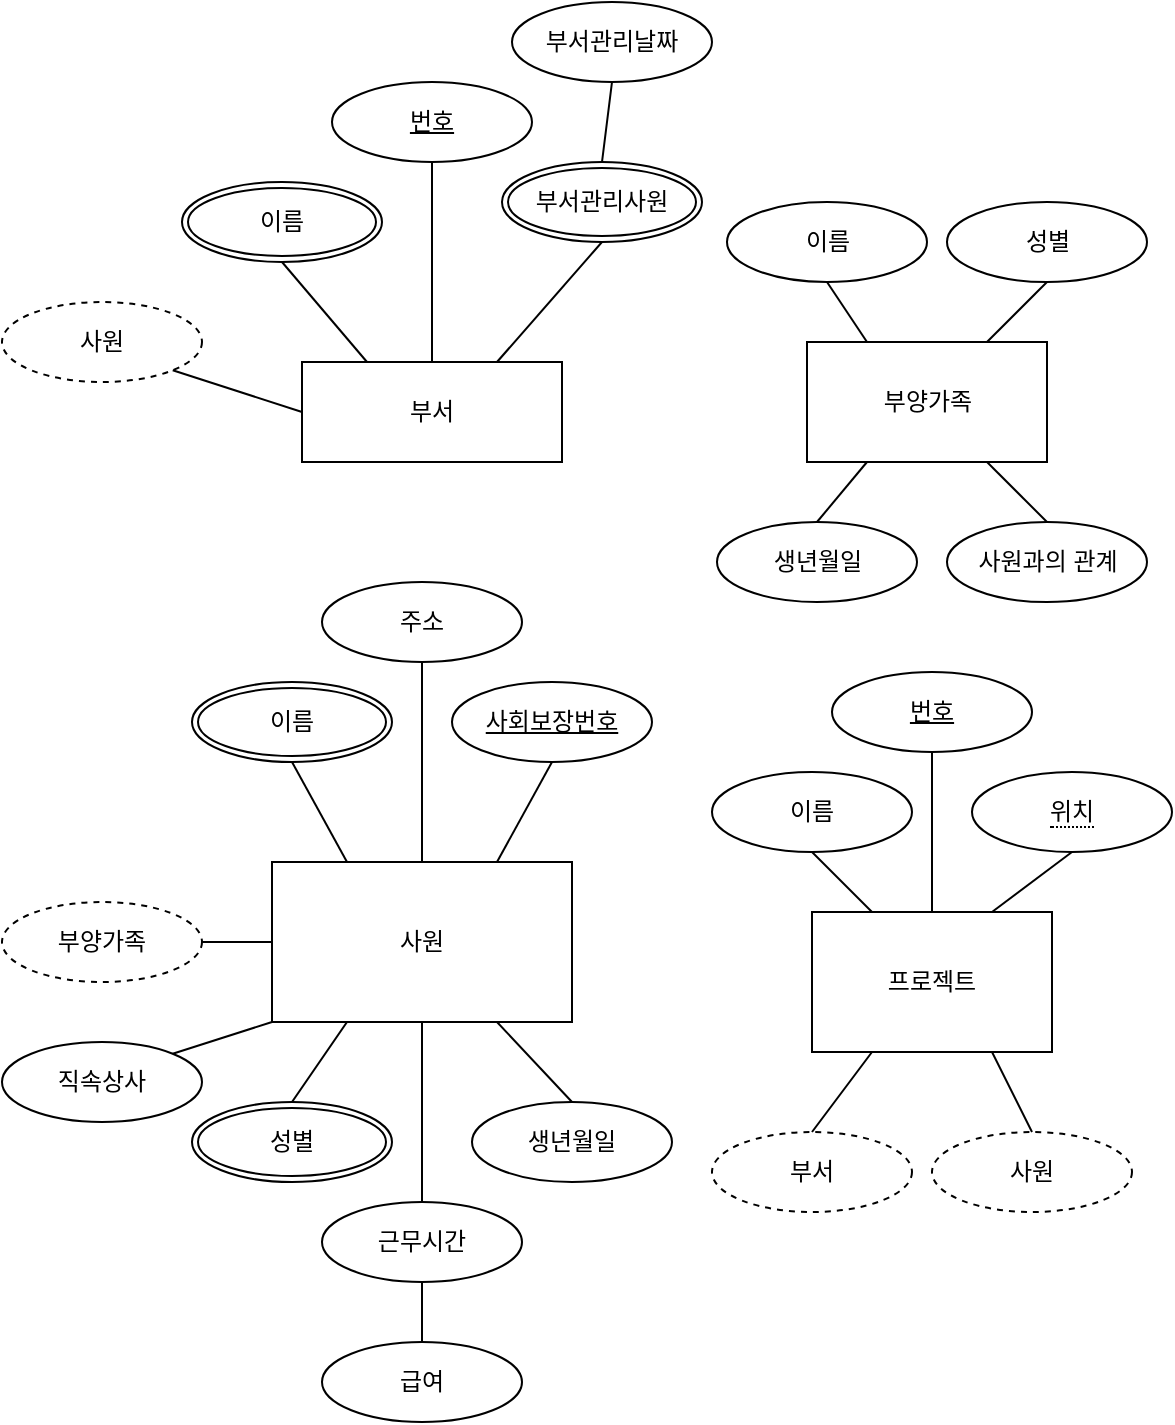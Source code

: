 <mxfile version="22.0.8" type="github">
  <diagram id="R2lEEEUBdFMjLlhIrx00" name="Page-1">
    <mxGraphModel dx="474" dy="802" grid="1" gridSize="10" guides="1" tooltips="1" connect="1" arrows="1" fold="1" page="1" pageScale="1" pageWidth="850" pageHeight="1100" math="0" shadow="0" extFonts="Permanent Marker^https://fonts.googleapis.com/css?family=Permanent+Marker">
      <root>
        <mxCell id="0" />
        <mxCell id="1" parent="0" />
        <mxCell id="hG1dylvP7buVrRpwW4BG-3" value="부서" style="rounded=0;whiteSpace=wrap;html=1;" vertex="1" parent="1">
          <mxGeometry x="340" y="300" width="130" height="50" as="geometry" />
        </mxCell>
        <mxCell id="hG1dylvP7buVrRpwW4BG-4" value="부양가족" style="rounded=0;whiteSpace=wrap;html=1;" vertex="1" parent="1">
          <mxGeometry x="592.5" y="290" width="120" height="60" as="geometry" />
        </mxCell>
        <mxCell id="hG1dylvP7buVrRpwW4BG-5" value="프로젝트" style="rounded=0;whiteSpace=wrap;html=1;" vertex="1" parent="1">
          <mxGeometry x="595" y="575" width="120" height="70" as="geometry" />
        </mxCell>
        <mxCell id="hG1dylvP7buVrRpwW4BG-6" value="사원" style="rounded=0;whiteSpace=wrap;html=1;" vertex="1" parent="1">
          <mxGeometry x="325" y="550" width="150" height="80" as="geometry" />
        </mxCell>
        <mxCell id="hG1dylvP7buVrRpwW4BG-14" value="부서관리사원" style="ellipse;shape=doubleEllipse;margin=3;whiteSpace=wrap;html=1;align=center;" vertex="1" parent="1">
          <mxGeometry x="440" y="200" width="100" height="40" as="geometry" />
        </mxCell>
        <mxCell id="hG1dylvP7buVrRpwW4BG-15" value="이름" style="ellipse;shape=doubleEllipse;margin=3;whiteSpace=wrap;html=1;align=center;" vertex="1" parent="1">
          <mxGeometry x="280" y="210" width="100" height="40" as="geometry" />
        </mxCell>
        <mxCell id="hG1dylvP7buVrRpwW4BG-16" value="번호" style="ellipse;whiteSpace=wrap;html=1;align=center;fontStyle=4;" vertex="1" parent="1">
          <mxGeometry x="355" y="160" width="100" height="40" as="geometry" />
        </mxCell>
        <mxCell id="hG1dylvP7buVrRpwW4BG-17" value="사원" style="ellipse;whiteSpace=wrap;html=1;align=center;dashed=1;" vertex="1" parent="1">
          <mxGeometry x="190" y="270" width="100" height="40" as="geometry" />
        </mxCell>
        <mxCell id="hG1dylvP7buVrRpwW4BG-22" value="주소" style="ellipse;whiteSpace=wrap;html=1;align=center;" vertex="1" parent="1">
          <mxGeometry x="350" y="410" width="100" height="40" as="geometry" />
        </mxCell>
        <mxCell id="hG1dylvP7buVrRpwW4BG-23" value="급여" style="ellipse;whiteSpace=wrap;html=1;align=center;" vertex="1" parent="1">
          <mxGeometry x="350" y="790" width="100" height="40" as="geometry" />
        </mxCell>
        <mxCell id="hG1dylvP7buVrRpwW4BG-25" value="생년월일" style="ellipse;whiteSpace=wrap;html=1;align=center;" vertex="1" parent="1">
          <mxGeometry x="425" y="670" width="100" height="40" as="geometry" />
        </mxCell>
        <mxCell id="hG1dylvP7buVrRpwW4BG-26" value="사회보장번호" style="ellipse;whiteSpace=wrap;html=1;align=center;fontStyle=4;" vertex="1" parent="1">
          <mxGeometry x="415" y="460" width="100" height="40" as="geometry" />
        </mxCell>
        <mxCell id="hG1dylvP7buVrRpwW4BG-27" value="이름" style="ellipse;shape=doubleEllipse;margin=3;whiteSpace=wrap;html=1;align=center;" vertex="1" parent="1">
          <mxGeometry x="285" y="460" width="100" height="40" as="geometry" />
        </mxCell>
        <mxCell id="hG1dylvP7buVrRpwW4BG-28" value="성별" style="ellipse;shape=doubleEllipse;margin=3;whiteSpace=wrap;html=1;align=center;" vertex="1" parent="1">
          <mxGeometry x="285" y="670" width="100" height="40" as="geometry" />
        </mxCell>
        <mxCell id="hG1dylvP7buVrRpwW4BG-29" value="" style="endArrow=none;html=1;rounded=0;exitX=0.5;exitY=1;exitDx=0;exitDy=0;entryX=0.5;entryY=0;entryDx=0;entryDy=0;" edge="1" parent="1" source="hG1dylvP7buVrRpwW4BG-22" target="hG1dylvP7buVrRpwW4BG-6">
          <mxGeometry relative="1" as="geometry">
            <mxPoint x="315" y="540" as="sourcePoint" />
            <mxPoint x="475" y="540" as="targetPoint" />
          </mxGeometry>
        </mxCell>
        <mxCell id="hG1dylvP7buVrRpwW4BG-30" value="" style="endArrow=none;html=1;rounded=0;exitX=0.5;exitY=1;exitDx=0;exitDy=0;entryX=0.25;entryY=0;entryDx=0;entryDy=0;" edge="1" parent="1" source="hG1dylvP7buVrRpwW4BG-27" target="hG1dylvP7buVrRpwW4BG-6">
          <mxGeometry relative="1" as="geometry">
            <mxPoint x="315" y="520" as="sourcePoint" />
            <mxPoint x="475" y="520" as="targetPoint" />
          </mxGeometry>
        </mxCell>
        <mxCell id="hG1dylvP7buVrRpwW4BG-31" value="" style="endArrow=none;html=1;rounded=0;exitX=0.5;exitY=1;exitDx=0;exitDy=0;entryX=0.75;entryY=0;entryDx=0;entryDy=0;" edge="1" parent="1" source="hG1dylvP7buVrRpwW4BG-26" target="hG1dylvP7buVrRpwW4BG-6">
          <mxGeometry relative="1" as="geometry">
            <mxPoint x="325" y="650" as="sourcePoint" />
            <mxPoint x="485" y="650" as="targetPoint" />
          </mxGeometry>
        </mxCell>
        <mxCell id="hG1dylvP7buVrRpwW4BG-32" value="" style="endArrow=none;html=1;rounded=0;entryX=0.5;entryY=1;entryDx=0;entryDy=0;exitX=0.5;exitY=0;exitDx=0;exitDy=0;" edge="1" parent="1" source="hG1dylvP7buVrRpwW4BG-76" target="hG1dylvP7buVrRpwW4BG-6">
          <mxGeometry relative="1" as="geometry">
            <mxPoint x="400" y="740" as="sourcePoint" />
            <mxPoint x="475" y="540" as="targetPoint" />
          </mxGeometry>
        </mxCell>
        <mxCell id="hG1dylvP7buVrRpwW4BG-33" value="" style="endArrow=none;html=1;rounded=0;entryX=0.25;entryY=1;entryDx=0;entryDy=0;exitX=0.5;exitY=0;exitDx=0;exitDy=0;" edge="1" parent="1" source="hG1dylvP7buVrRpwW4BG-28" target="hG1dylvP7buVrRpwW4BG-6">
          <mxGeometry relative="1" as="geometry">
            <mxPoint x="315" y="540" as="sourcePoint" />
            <mxPoint x="475" y="540" as="targetPoint" />
          </mxGeometry>
        </mxCell>
        <mxCell id="hG1dylvP7buVrRpwW4BG-34" value="" style="endArrow=none;html=1;rounded=0;exitX=0.75;exitY=1;exitDx=0;exitDy=0;entryX=0.5;entryY=0;entryDx=0;entryDy=0;" edge="1" parent="1" source="hG1dylvP7buVrRpwW4BG-6" target="hG1dylvP7buVrRpwW4BG-25">
          <mxGeometry relative="1" as="geometry">
            <mxPoint x="315" y="540" as="sourcePoint" />
            <mxPoint x="475" y="540" as="targetPoint" />
          </mxGeometry>
        </mxCell>
        <mxCell id="hG1dylvP7buVrRpwW4BG-36" value="번호" style="ellipse;whiteSpace=wrap;html=1;align=center;fontStyle=4;" vertex="1" parent="1">
          <mxGeometry x="605" y="455" width="100" height="40" as="geometry" />
        </mxCell>
        <mxCell id="hG1dylvP7buVrRpwW4BG-39" value="사원" style="ellipse;whiteSpace=wrap;html=1;align=center;dashed=1;" vertex="1" parent="1">
          <mxGeometry x="655" y="685" width="100" height="40" as="geometry" />
        </mxCell>
        <mxCell id="hG1dylvP7buVrRpwW4BG-41" value="&lt;span style=&quot;border-bottom: 1px dotted&quot;&gt;위치&lt;br&gt;&lt;/span&gt;" style="ellipse;whiteSpace=wrap;html=1;align=center;" vertex="1" parent="1">
          <mxGeometry x="675" y="505" width="100" height="40" as="geometry" />
        </mxCell>
        <mxCell id="hG1dylvP7buVrRpwW4BG-42" value="이름" style="ellipse;whiteSpace=wrap;html=1;align=center;" vertex="1" parent="1">
          <mxGeometry x="545" y="505" width="100" height="40" as="geometry" />
        </mxCell>
        <mxCell id="hG1dylvP7buVrRpwW4BG-43" value="부서" style="ellipse;whiteSpace=wrap;html=1;align=center;dashed=1;" vertex="1" parent="1">
          <mxGeometry x="545" y="685" width="100" height="40" as="geometry" />
        </mxCell>
        <mxCell id="hG1dylvP7buVrRpwW4BG-46" value="" style="endArrow=none;html=1;rounded=0;exitX=0.25;exitY=1;exitDx=0;exitDy=0;entryX=0.5;entryY=0;entryDx=0;entryDy=0;" edge="1" parent="1" source="hG1dylvP7buVrRpwW4BG-5" target="hG1dylvP7buVrRpwW4BG-43">
          <mxGeometry relative="1" as="geometry">
            <mxPoint x="595" y="695" as="sourcePoint" />
            <mxPoint x="607" y="731" as="targetPoint" />
          </mxGeometry>
        </mxCell>
        <mxCell id="hG1dylvP7buVrRpwW4BG-47" value="" style="endArrow=none;html=1;rounded=0;exitX=0.75;exitY=1;exitDx=0;exitDy=0;entryX=0.5;entryY=0;entryDx=0;entryDy=0;" edge="1" parent="1" source="hG1dylvP7buVrRpwW4BG-5" target="hG1dylvP7buVrRpwW4BG-39">
          <mxGeometry relative="1" as="geometry">
            <mxPoint x="595" y="715" as="sourcePoint" />
            <mxPoint x="755" y="715" as="targetPoint" />
          </mxGeometry>
        </mxCell>
        <mxCell id="hG1dylvP7buVrRpwW4BG-53" value="" style="endArrow=none;html=1;rounded=0;exitX=0.5;exitY=1;exitDx=0;exitDy=0;entryX=0.25;entryY=0;entryDx=0;entryDy=0;" edge="1" parent="1" source="hG1dylvP7buVrRpwW4BG-42" target="hG1dylvP7buVrRpwW4BG-5">
          <mxGeometry relative="1" as="geometry">
            <mxPoint x="575" y="505" as="sourcePoint" />
            <mxPoint x="735" y="505" as="targetPoint" />
          </mxGeometry>
        </mxCell>
        <mxCell id="hG1dylvP7buVrRpwW4BG-54" value="" style="endArrow=none;html=1;rounded=0;entryX=0.5;entryY=1;entryDx=0;entryDy=0;exitX=0.5;exitY=0;exitDx=0;exitDy=0;" edge="1" parent="1" source="hG1dylvP7buVrRpwW4BG-5" target="hG1dylvP7buVrRpwW4BG-36">
          <mxGeometry relative="1" as="geometry">
            <mxPoint x="575" y="505" as="sourcePoint" />
            <mxPoint x="735" y="505" as="targetPoint" />
          </mxGeometry>
        </mxCell>
        <mxCell id="hG1dylvP7buVrRpwW4BG-55" value="" style="endArrow=none;html=1;rounded=0;entryX=0.5;entryY=1;entryDx=0;entryDy=0;exitX=0.75;exitY=0;exitDx=0;exitDy=0;" edge="1" parent="1" source="hG1dylvP7buVrRpwW4BG-5" target="hG1dylvP7buVrRpwW4BG-41">
          <mxGeometry relative="1" as="geometry">
            <mxPoint x="575" y="505" as="sourcePoint" />
            <mxPoint x="735" y="505" as="targetPoint" />
          </mxGeometry>
        </mxCell>
        <mxCell id="hG1dylvP7buVrRpwW4BG-56" value="성별" style="ellipse;whiteSpace=wrap;html=1;align=center;" vertex="1" parent="1">
          <mxGeometry x="662.5" y="220" width="100" height="40" as="geometry" />
        </mxCell>
        <mxCell id="hG1dylvP7buVrRpwW4BG-57" value="이름" style="ellipse;whiteSpace=wrap;html=1;align=center;" vertex="1" parent="1">
          <mxGeometry x="552.5" y="220" width="100" height="40" as="geometry" />
        </mxCell>
        <mxCell id="hG1dylvP7buVrRpwW4BG-59" value="생년월일" style="ellipse;whiteSpace=wrap;html=1;align=center;" vertex="1" parent="1">
          <mxGeometry x="547.5" y="380" width="100" height="40" as="geometry" />
        </mxCell>
        <mxCell id="hG1dylvP7buVrRpwW4BG-60" value="사원과의 관계" style="ellipse;whiteSpace=wrap;html=1;align=center;" vertex="1" parent="1">
          <mxGeometry x="662.5" y="380" width="100" height="40" as="geometry" />
        </mxCell>
        <mxCell id="hG1dylvP7buVrRpwW4BG-61" value="" style="endArrow=none;html=1;rounded=0;exitX=0.5;exitY=0;exitDx=0;exitDy=0;entryX=0.25;entryY=1;entryDx=0;entryDy=0;" edge="1" parent="1" source="hG1dylvP7buVrRpwW4BG-59" target="hG1dylvP7buVrRpwW4BG-4">
          <mxGeometry relative="1" as="geometry">
            <mxPoint x="582.5" y="490" as="sourcePoint" />
            <mxPoint x="632.5" y="350" as="targetPoint" />
          </mxGeometry>
        </mxCell>
        <mxCell id="hG1dylvP7buVrRpwW4BG-62" value="" style="endArrow=none;html=1;rounded=0;entryX=0.75;entryY=1;entryDx=0;entryDy=0;exitX=0.5;exitY=0;exitDx=0;exitDy=0;" edge="1" parent="1" source="hG1dylvP7buVrRpwW4BG-60" target="hG1dylvP7buVrRpwW4BG-4">
          <mxGeometry relative="1" as="geometry">
            <mxPoint x="582.5" y="490" as="sourcePoint" />
            <mxPoint x="742.5" y="490" as="targetPoint" />
          </mxGeometry>
        </mxCell>
        <mxCell id="hG1dylvP7buVrRpwW4BG-64" value="" style="endArrow=none;html=1;rounded=0;exitX=0.25;exitY=0;exitDx=0;exitDy=0;entryX=0.5;entryY=1;entryDx=0;entryDy=0;" edge="1" parent="1" source="hG1dylvP7buVrRpwW4BG-4" target="hG1dylvP7buVrRpwW4BG-57">
          <mxGeometry relative="1" as="geometry">
            <mxPoint x="582.5" y="490" as="sourcePoint" />
            <mxPoint x="742.5" y="490" as="targetPoint" />
          </mxGeometry>
        </mxCell>
        <mxCell id="hG1dylvP7buVrRpwW4BG-65" value="" style="endArrow=none;html=1;rounded=0;exitX=0.75;exitY=0;exitDx=0;exitDy=0;entryX=0.5;entryY=1;entryDx=0;entryDy=0;" edge="1" parent="1" source="hG1dylvP7buVrRpwW4BG-4" target="hG1dylvP7buVrRpwW4BG-56">
          <mxGeometry relative="1" as="geometry">
            <mxPoint x="582.5" y="490" as="sourcePoint" />
            <mxPoint x="742.5" y="490" as="targetPoint" />
          </mxGeometry>
        </mxCell>
        <mxCell id="hG1dylvP7buVrRpwW4BG-66" value="" style="endArrow=none;html=1;rounded=0;exitX=1;exitY=1;exitDx=0;exitDy=0;entryX=0;entryY=0.5;entryDx=0;entryDy=0;" edge="1" parent="1" source="hG1dylvP7buVrRpwW4BG-17" target="hG1dylvP7buVrRpwW4BG-3">
          <mxGeometry relative="1" as="geometry">
            <mxPoint x="260" y="380" as="sourcePoint" />
            <mxPoint x="420" y="380" as="targetPoint" />
          </mxGeometry>
        </mxCell>
        <mxCell id="hG1dylvP7buVrRpwW4BG-67" value="" style="endArrow=none;html=1;rounded=0;exitX=0.5;exitY=1;exitDx=0;exitDy=0;entryX=0.25;entryY=0;entryDx=0;entryDy=0;" edge="1" parent="1" source="hG1dylvP7buVrRpwW4BG-15" target="hG1dylvP7buVrRpwW4BG-3">
          <mxGeometry relative="1" as="geometry">
            <mxPoint x="340" y="340" as="sourcePoint" />
            <mxPoint x="500" y="340" as="targetPoint" />
          </mxGeometry>
        </mxCell>
        <mxCell id="hG1dylvP7buVrRpwW4BG-68" value="" style="endArrow=none;html=1;rounded=0;exitX=0.5;exitY=1;exitDx=0;exitDy=0;entryX=0.5;entryY=0;entryDx=0;entryDy=0;" edge="1" parent="1" source="hG1dylvP7buVrRpwW4BG-16" target="hG1dylvP7buVrRpwW4BG-3">
          <mxGeometry relative="1" as="geometry">
            <mxPoint x="340" y="340" as="sourcePoint" />
            <mxPoint x="500" y="340" as="targetPoint" />
          </mxGeometry>
        </mxCell>
        <mxCell id="hG1dylvP7buVrRpwW4BG-69" value="" style="endArrow=none;html=1;rounded=0;exitX=0.5;exitY=1;exitDx=0;exitDy=0;entryX=0.75;entryY=0;entryDx=0;entryDy=0;" edge="1" parent="1" source="hG1dylvP7buVrRpwW4BG-14" target="hG1dylvP7buVrRpwW4BG-3">
          <mxGeometry relative="1" as="geometry">
            <mxPoint x="220" y="70" as="sourcePoint" />
            <mxPoint x="380" y="70" as="targetPoint" />
          </mxGeometry>
        </mxCell>
        <mxCell id="hG1dylvP7buVrRpwW4BG-70" value="부양가족" style="ellipse;whiteSpace=wrap;html=1;align=center;dashed=1;" vertex="1" parent="1">
          <mxGeometry x="190" y="570" width="100" height="40" as="geometry" />
        </mxCell>
        <mxCell id="hG1dylvP7buVrRpwW4BG-71" value="" style="endArrow=none;html=1;rounded=0;exitX=1;exitY=0.5;exitDx=0;exitDy=0;entryX=0;entryY=0.5;entryDx=0;entryDy=0;" edge="1" parent="1" source="hG1dylvP7buVrRpwW4BG-70" target="hG1dylvP7buVrRpwW4BG-6">
          <mxGeometry relative="1" as="geometry">
            <mxPoint x="200" y="520" as="sourcePoint" />
            <mxPoint x="360" y="520" as="targetPoint" />
          </mxGeometry>
        </mxCell>
        <mxCell id="hG1dylvP7buVrRpwW4BG-72" value="" style="endArrow=none;html=1;rounded=0;exitX=0.5;exitY=0;exitDx=0;exitDy=0;entryX=0.5;entryY=1;entryDx=0;entryDy=0;" edge="1" parent="1" source="hG1dylvP7buVrRpwW4BG-14" target="hG1dylvP7buVrRpwW4BG-73">
          <mxGeometry relative="1" as="geometry">
            <mxPoint x="490" y="190" as="sourcePoint" />
            <mxPoint x="490" y="110" as="targetPoint" />
          </mxGeometry>
        </mxCell>
        <mxCell id="hG1dylvP7buVrRpwW4BG-73" value="부서관리날짜" style="ellipse;whiteSpace=wrap;html=1;align=center;" vertex="1" parent="1">
          <mxGeometry x="445" y="120" width="100" height="40" as="geometry" />
        </mxCell>
        <mxCell id="hG1dylvP7buVrRpwW4BG-74" value="직속상사&lt;br&gt;" style="ellipse;whiteSpace=wrap;html=1;align=center;" vertex="1" parent="1">
          <mxGeometry x="190" y="640" width="100" height="40" as="geometry" />
        </mxCell>
        <mxCell id="hG1dylvP7buVrRpwW4BG-75" value="" style="endArrow=none;html=1;rounded=0;exitX=1;exitY=0;exitDx=0;exitDy=0;entryX=0;entryY=1;entryDx=0;entryDy=0;" edge="1" parent="1" source="hG1dylvP7buVrRpwW4BG-74" target="hG1dylvP7buVrRpwW4BG-6">
          <mxGeometry relative="1" as="geometry">
            <mxPoint x="330" y="640" as="sourcePoint" />
            <mxPoint x="490" y="640" as="targetPoint" />
          </mxGeometry>
        </mxCell>
        <mxCell id="hG1dylvP7buVrRpwW4BG-76" value="근무시간" style="ellipse;whiteSpace=wrap;html=1;align=center;" vertex="1" parent="1">
          <mxGeometry x="350" y="720" width="100" height="40" as="geometry" />
        </mxCell>
        <mxCell id="hG1dylvP7buVrRpwW4BG-77" value="" style="endArrow=none;html=1;rounded=0;entryX=0.5;entryY=1;entryDx=0;entryDy=0;exitX=0.5;exitY=0;exitDx=0;exitDy=0;" edge="1" parent="1" source="hG1dylvP7buVrRpwW4BG-23" target="hG1dylvP7buVrRpwW4BG-76">
          <mxGeometry relative="1" as="geometry">
            <mxPoint x="240" y="780" as="sourcePoint" />
            <mxPoint x="400" y="780" as="targetPoint" />
          </mxGeometry>
        </mxCell>
      </root>
    </mxGraphModel>
  </diagram>
</mxfile>
